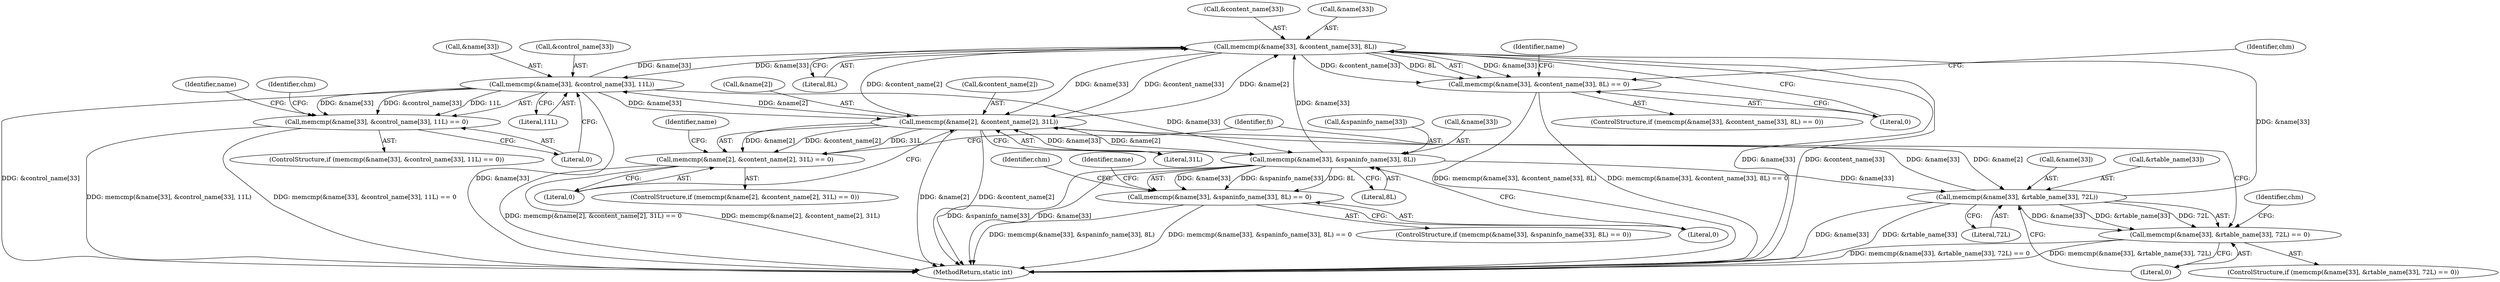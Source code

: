 digraph "0_libmspack_2f084136cfe0d05e5bf5703f3e83c6d955234b4d@API" {
"1000949" [label="(Call,memcmp(&name[33], &content_name[33], 8L))"];
"1000971" [label="(Call,memcmp(&name[33], &control_name[33], 11L))"];
"1000935" [label="(Call,memcmp(&name[2], &content_name[2], 31L))"];
"1001015" [label="(Call,memcmp(&name[33], &rtable_name[33], 72L))"];
"1000993" [label="(Call,memcmp(&name[33], &spaninfo_name[33], 8L))"];
"1000949" [label="(Call,memcmp(&name[33], &content_name[33], 8L))"];
"1000934" [label="(Call,memcmp(&name[2], &content_name[2], 31L) == 0)"];
"1000948" [label="(Call,memcmp(&name[33], &content_name[33], 8L) == 0)"];
"1000970" [label="(Call,memcmp(&name[33], &control_name[33], 11L) == 0)"];
"1000992" [label="(Call,memcmp(&name[33], &spaninfo_name[33], 8L) == 0)"];
"1001014" [label="(Call,memcmp(&name[33], &rtable_name[33], 72L) == 0)"];
"1000954" [label="(Call,&content_name[33])"];
"1000974" [label="(Identifier,name)"];
"1000952" [label="(Identifier,name)"];
"1000981" [label="(Literal,0)"];
"1000991" [label="(ControlStructure,if (memcmp(&name[33], &spaninfo_name[33], 8L) == 0))"];
"1001008" [label="(Identifier,chm)"];
"1001024" [label="(Literal,72L)"];
"1000996" [label="(Identifier,name)"];
"1000948" [label="(Call,memcmp(&name[33], &content_name[33], 8L) == 0)"];
"1000936" [label="(Call,&name[2])"];
"1000935" [label="(Call,memcmp(&name[2], &content_name[2], 31L))"];
"1001081" [label="(MethodReturn,static int)"];
"1001036" [label="(Identifier,fi)"];
"1000950" [label="(Call,&name[33])"];
"1000986" [label="(Identifier,chm)"];
"1001018" [label="(Identifier,name)"];
"1000972" [label="(Call,&name[33])"];
"1000969" [label="(ControlStructure,if (memcmp(&name[33], &control_name[33], 11L) == 0))"];
"1000976" [label="(Call,&control_name[33])"];
"1001002" [label="(Literal,8L)"];
"1000933" [label="(ControlStructure,if (memcmp(&name[2], &content_name[2], 31L) == 0))"];
"1001020" [label="(Call,&rtable_name[33])"];
"1000993" [label="(Call,memcmp(&name[33], &spaninfo_name[33], 8L))"];
"1000964" [label="(Identifier,chm)"];
"1000944" [label="(Literal,31L)"];
"1000940" [label="(Call,&content_name[2])"];
"1001016" [label="(Call,&name[33])"];
"1000958" [label="(Literal,8L)"];
"1000998" [label="(Call,&spaninfo_name[33])"];
"1000970" [label="(Call,memcmp(&name[33], &control_name[33], 11L) == 0)"];
"1000947" [label="(ControlStructure,if (memcmp(&name[33], &content_name[33], 8L) == 0))"];
"1001003" [label="(Literal,0)"];
"1000971" [label="(Call,memcmp(&name[33], &control_name[33], 11L))"];
"1000945" [label="(Literal,0)"];
"1000959" [label="(Literal,0)"];
"1000949" [label="(Call,memcmp(&name[33], &content_name[33], 8L))"];
"1001014" [label="(Call,memcmp(&name[33], &rtable_name[33], 72L) == 0)"];
"1000992" [label="(Call,memcmp(&name[33], &spaninfo_name[33], 8L) == 0)"];
"1000934" [label="(Call,memcmp(&name[2], &content_name[2], 31L) == 0)"];
"1001013" [label="(ControlStructure,if (memcmp(&name[33], &rtable_name[33], 72L) == 0))"];
"1001025" [label="(Literal,0)"];
"1000994" [label="(Call,&name[33])"];
"1001030" [label="(Identifier,chm)"];
"1001015" [label="(Call,memcmp(&name[33], &rtable_name[33], 72L))"];
"1000980" [label="(Literal,11L)"];
"1000949" -> "1000948"  [label="AST: "];
"1000949" -> "1000958"  [label="CFG: "];
"1000950" -> "1000949"  [label="AST: "];
"1000954" -> "1000949"  [label="AST: "];
"1000958" -> "1000949"  [label="AST: "];
"1000959" -> "1000949"  [label="CFG: "];
"1000949" -> "1001081"  [label="DDG: &name[33]"];
"1000949" -> "1001081"  [label="DDG: &content_name[33]"];
"1000949" -> "1000935"  [label="DDG: &name[33]"];
"1000949" -> "1000935"  [label="DDG: &content_name[33]"];
"1000949" -> "1000948"  [label="DDG: &name[33]"];
"1000949" -> "1000948"  [label="DDG: &content_name[33]"];
"1000949" -> "1000948"  [label="DDG: 8L"];
"1000971" -> "1000949"  [label="DDG: &name[33]"];
"1000935" -> "1000949"  [label="DDG: &name[2]"];
"1000935" -> "1000949"  [label="DDG: &content_name[2]"];
"1001015" -> "1000949"  [label="DDG: &name[33]"];
"1000993" -> "1000949"  [label="DDG: &name[33]"];
"1000949" -> "1000971"  [label="DDG: &name[33]"];
"1000971" -> "1000970"  [label="AST: "];
"1000971" -> "1000980"  [label="CFG: "];
"1000972" -> "1000971"  [label="AST: "];
"1000976" -> "1000971"  [label="AST: "];
"1000980" -> "1000971"  [label="AST: "];
"1000981" -> "1000971"  [label="CFG: "];
"1000971" -> "1001081"  [label="DDG: &name[33]"];
"1000971" -> "1001081"  [label="DDG: &control_name[33]"];
"1000971" -> "1000935"  [label="DDG: &name[33]"];
"1000971" -> "1000970"  [label="DDG: &name[33]"];
"1000971" -> "1000970"  [label="DDG: &control_name[33]"];
"1000971" -> "1000970"  [label="DDG: 11L"];
"1000935" -> "1000971"  [label="DDG: &name[2]"];
"1000971" -> "1000993"  [label="DDG: &name[33]"];
"1000935" -> "1000934"  [label="AST: "];
"1000935" -> "1000944"  [label="CFG: "];
"1000936" -> "1000935"  [label="AST: "];
"1000940" -> "1000935"  [label="AST: "];
"1000944" -> "1000935"  [label="AST: "];
"1000945" -> "1000935"  [label="CFG: "];
"1000935" -> "1001081"  [label="DDG: &name[2]"];
"1000935" -> "1001081"  [label="DDG: &content_name[2]"];
"1000935" -> "1000934"  [label="DDG: &name[2]"];
"1000935" -> "1000934"  [label="DDG: &content_name[2]"];
"1000935" -> "1000934"  [label="DDG: 31L"];
"1001015" -> "1000935"  [label="DDG: &name[33]"];
"1000993" -> "1000935"  [label="DDG: &name[33]"];
"1000935" -> "1000993"  [label="DDG: &name[2]"];
"1000935" -> "1001015"  [label="DDG: &name[2]"];
"1001015" -> "1001014"  [label="AST: "];
"1001015" -> "1001024"  [label="CFG: "];
"1001016" -> "1001015"  [label="AST: "];
"1001020" -> "1001015"  [label="AST: "];
"1001024" -> "1001015"  [label="AST: "];
"1001025" -> "1001015"  [label="CFG: "];
"1001015" -> "1001081"  [label="DDG: &name[33]"];
"1001015" -> "1001081"  [label="DDG: &rtable_name[33]"];
"1001015" -> "1001014"  [label="DDG: &name[33]"];
"1001015" -> "1001014"  [label="DDG: &rtable_name[33]"];
"1001015" -> "1001014"  [label="DDG: 72L"];
"1000993" -> "1001015"  [label="DDG: &name[33]"];
"1000993" -> "1000992"  [label="AST: "];
"1000993" -> "1001002"  [label="CFG: "];
"1000994" -> "1000993"  [label="AST: "];
"1000998" -> "1000993"  [label="AST: "];
"1001002" -> "1000993"  [label="AST: "];
"1001003" -> "1000993"  [label="CFG: "];
"1000993" -> "1001081"  [label="DDG: &spaninfo_name[33]"];
"1000993" -> "1001081"  [label="DDG: &name[33]"];
"1000993" -> "1000992"  [label="DDG: &name[33]"];
"1000993" -> "1000992"  [label="DDG: &spaninfo_name[33]"];
"1000993" -> "1000992"  [label="DDG: 8L"];
"1000934" -> "1000933"  [label="AST: "];
"1000934" -> "1000945"  [label="CFG: "];
"1000945" -> "1000934"  [label="AST: "];
"1000952" -> "1000934"  [label="CFG: "];
"1001036" -> "1000934"  [label="CFG: "];
"1000934" -> "1001081"  [label="DDG: memcmp(&name[2], &content_name[2], 31L)"];
"1000934" -> "1001081"  [label="DDG: memcmp(&name[2], &content_name[2], 31L) == 0"];
"1000948" -> "1000947"  [label="AST: "];
"1000948" -> "1000959"  [label="CFG: "];
"1000959" -> "1000948"  [label="AST: "];
"1000964" -> "1000948"  [label="CFG: "];
"1000974" -> "1000948"  [label="CFG: "];
"1000948" -> "1001081"  [label="DDG: memcmp(&name[33], &content_name[33], 8L) == 0"];
"1000948" -> "1001081"  [label="DDG: memcmp(&name[33], &content_name[33], 8L)"];
"1000970" -> "1000969"  [label="AST: "];
"1000970" -> "1000981"  [label="CFG: "];
"1000981" -> "1000970"  [label="AST: "];
"1000986" -> "1000970"  [label="CFG: "];
"1000996" -> "1000970"  [label="CFG: "];
"1000970" -> "1001081"  [label="DDG: memcmp(&name[33], &control_name[33], 11L)"];
"1000970" -> "1001081"  [label="DDG: memcmp(&name[33], &control_name[33], 11L) == 0"];
"1000992" -> "1000991"  [label="AST: "];
"1000992" -> "1001003"  [label="CFG: "];
"1001003" -> "1000992"  [label="AST: "];
"1001008" -> "1000992"  [label="CFG: "];
"1001018" -> "1000992"  [label="CFG: "];
"1000992" -> "1001081"  [label="DDG: memcmp(&name[33], &spaninfo_name[33], 8L)"];
"1000992" -> "1001081"  [label="DDG: memcmp(&name[33], &spaninfo_name[33], 8L) == 0"];
"1001014" -> "1001013"  [label="AST: "];
"1001014" -> "1001025"  [label="CFG: "];
"1001025" -> "1001014"  [label="AST: "];
"1001030" -> "1001014"  [label="CFG: "];
"1001036" -> "1001014"  [label="CFG: "];
"1001014" -> "1001081"  [label="DDG: memcmp(&name[33], &rtable_name[33], 72L)"];
"1001014" -> "1001081"  [label="DDG: memcmp(&name[33], &rtable_name[33], 72L) == 0"];
}

